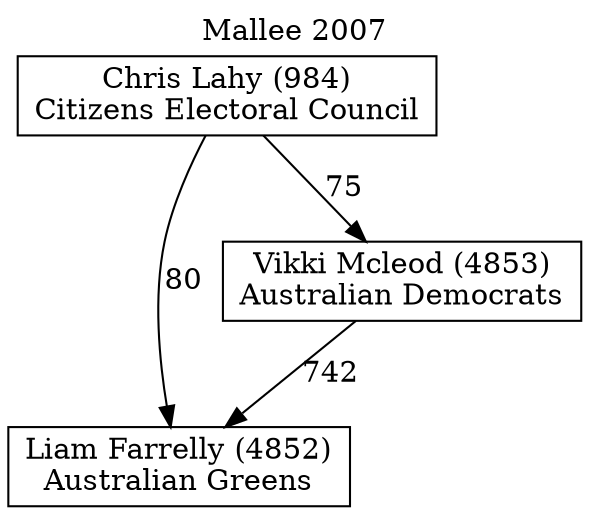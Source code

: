 // House preference flow
digraph "Liam Farrelly (4852)_Mallee_2007" {
	graph [label="Mallee 2007" labelloc=t mclimit=10]
	node [shape=box]
	"Chris Lahy (984)" [label="Chris Lahy (984)
Citizens Electoral Council"]
	"Liam Farrelly (4852)" [label="Liam Farrelly (4852)
Australian Greens"]
	"Vikki Mcleod (4853)" [label="Vikki Mcleod (4853)
Australian Democrats"]
	"Chris Lahy (984)" -> "Liam Farrelly (4852)" [label=80]
	"Chris Lahy (984)" -> "Vikki Mcleod (4853)" [label=75]
	"Vikki Mcleod (4853)" -> "Liam Farrelly (4852)" [label=742]
}
